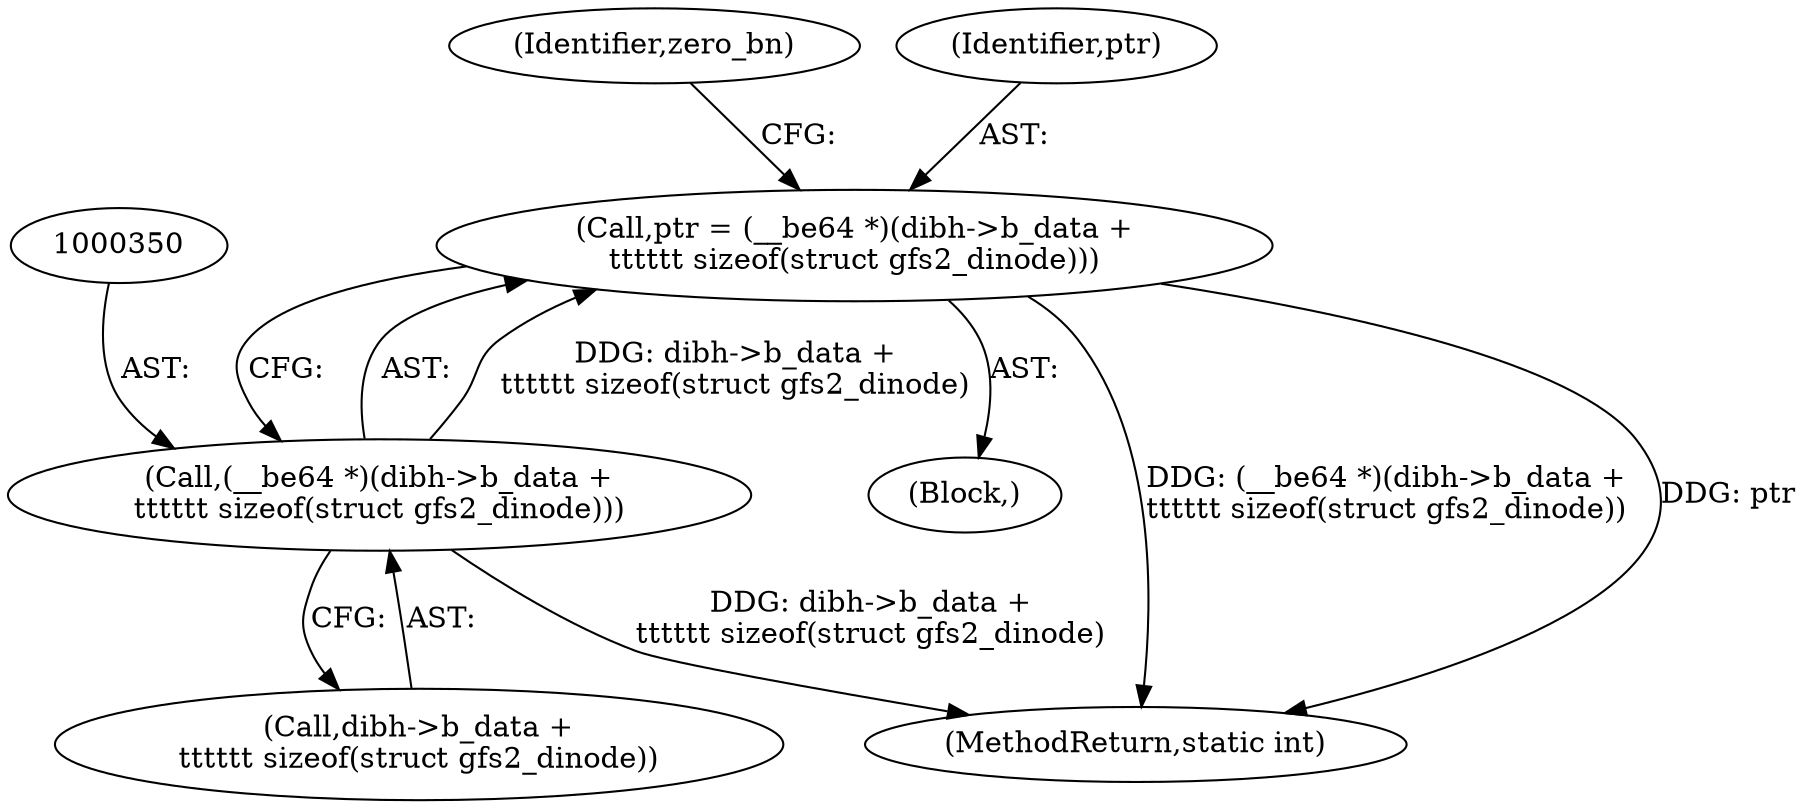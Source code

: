 digraph "0_linux_64dd153c83743af81f20924c6343652d731eeecb@pointer" {
"1000347" [label="(Call,ptr = (__be64 *)(dibh->b_data +\n\t\t\t\t\t\t sizeof(struct gfs2_dinode)))"];
"1000349" [label="(Call,(__be64 *)(dibh->b_data +\n\t\t\t\t\t\t sizeof(struct gfs2_dinode)))"];
"1000347" [label="(Call,ptr = (__be64 *)(dibh->b_data +\n\t\t\t\t\t\t sizeof(struct gfs2_dinode)))"];
"1000346" [label="(Block,)"];
"1000653" [label="(MethodReturn,static int)"];
"1000358" [label="(Identifier,zero_bn)"];
"1000348" [label="(Identifier,ptr)"];
"1000351" [label="(Call,dibh->b_data +\n\t\t\t\t\t\t sizeof(struct gfs2_dinode))"];
"1000349" [label="(Call,(__be64 *)(dibh->b_data +\n\t\t\t\t\t\t sizeof(struct gfs2_dinode)))"];
"1000347" -> "1000346"  [label="AST: "];
"1000347" -> "1000349"  [label="CFG: "];
"1000348" -> "1000347"  [label="AST: "];
"1000349" -> "1000347"  [label="AST: "];
"1000358" -> "1000347"  [label="CFG: "];
"1000347" -> "1000653"  [label="DDG: (__be64 *)(dibh->b_data +\n\t\t\t\t\t\t sizeof(struct gfs2_dinode))"];
"1000347" -> "1000653"  [label="DDG: ptr"];
"1000349" -> "1000347"  [label="DDG: dibh->b_data +\n\t\t\t\t\t\t sizeof(struct gfs2_dinode)"];
"1000349" -> "1000351"  [label="CFG: "];
"1000350" -> "1000349"  [label="AST: "];
"1000351" -> "1000349"  [label="AST: "];
"1000349" -> "1000653"  [label="DDG: dibh->b_data +\n\t\t\t\t\t\t sizeof(struct gfs2_dinode)"];
}
